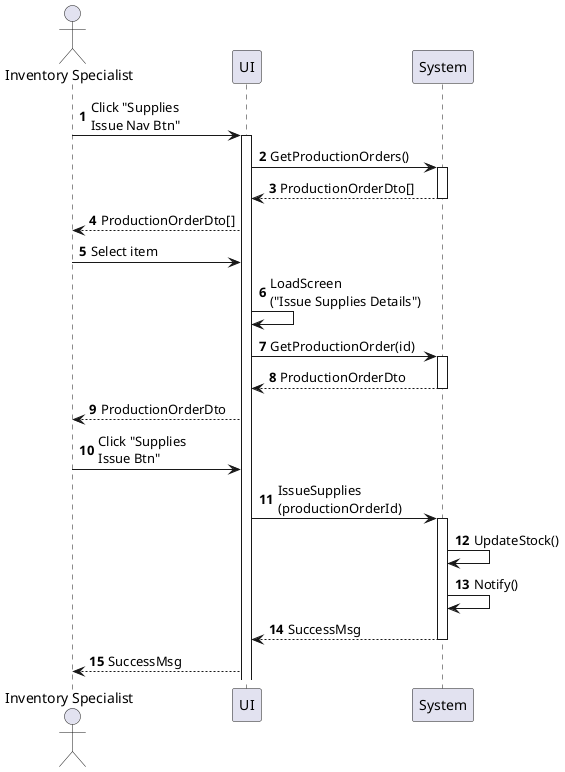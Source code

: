 @startuml inventory-supply-issue
autonumber

actor "Inventory Specialist" as a
participant UI as f
participant System as b

a -> f : Click "Supplies\nIssue Nav Btn"
activate f
f -> b : GetProductionOrders()
activate b
return ProductionOrderDto[]
f --> a : ProductionOrderDto[]
a -> f : Select item
f -> f : LoadScreen\n("Issue Supplies Details")
f -> b : GetProductionOrder(id)
activate b
return ProductionOrderDto
f --> a : ProductionOrderDto
a -> f : Click "Supplies\nIssue Btn"
f -> b : IssueSupplies\n(productionOrderId)
activate b
b -> b : UpdateStock()
b -> b : Notify()
return SuccessMsg
f --> a : SuccessMsg
@enduml